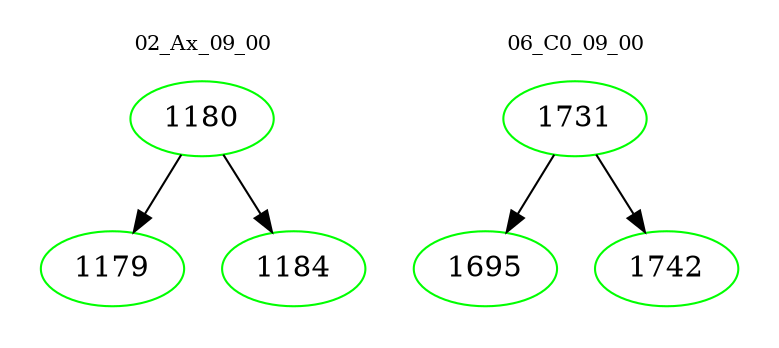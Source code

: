 digraph{
subgraph cluster_0 {
color = white
label = "02_Ax_09_00";
fontsize=10;
T0_1180 [label="1180", color="green"]
T0_1180 -> T0_1179 [color="black"]
T0_1179 [label="1179", color="green"]
T0_1180 -> T0_1184 [color="black"]
T0_1184 [label="1184", color="green"]
}
subgraph cluster_1 {
color = white
label = "06_C0_09_00";
fontsize=10;
T1_1731 [label="1731", color="green"]
T1_1731 -> T1_1695 [color="black"]
T1_1695 [label="1695", color="green"]
T1_1731 -> T1_1742 [color="black"]
T1_1742 [label="1742", color="green"]
}
}
